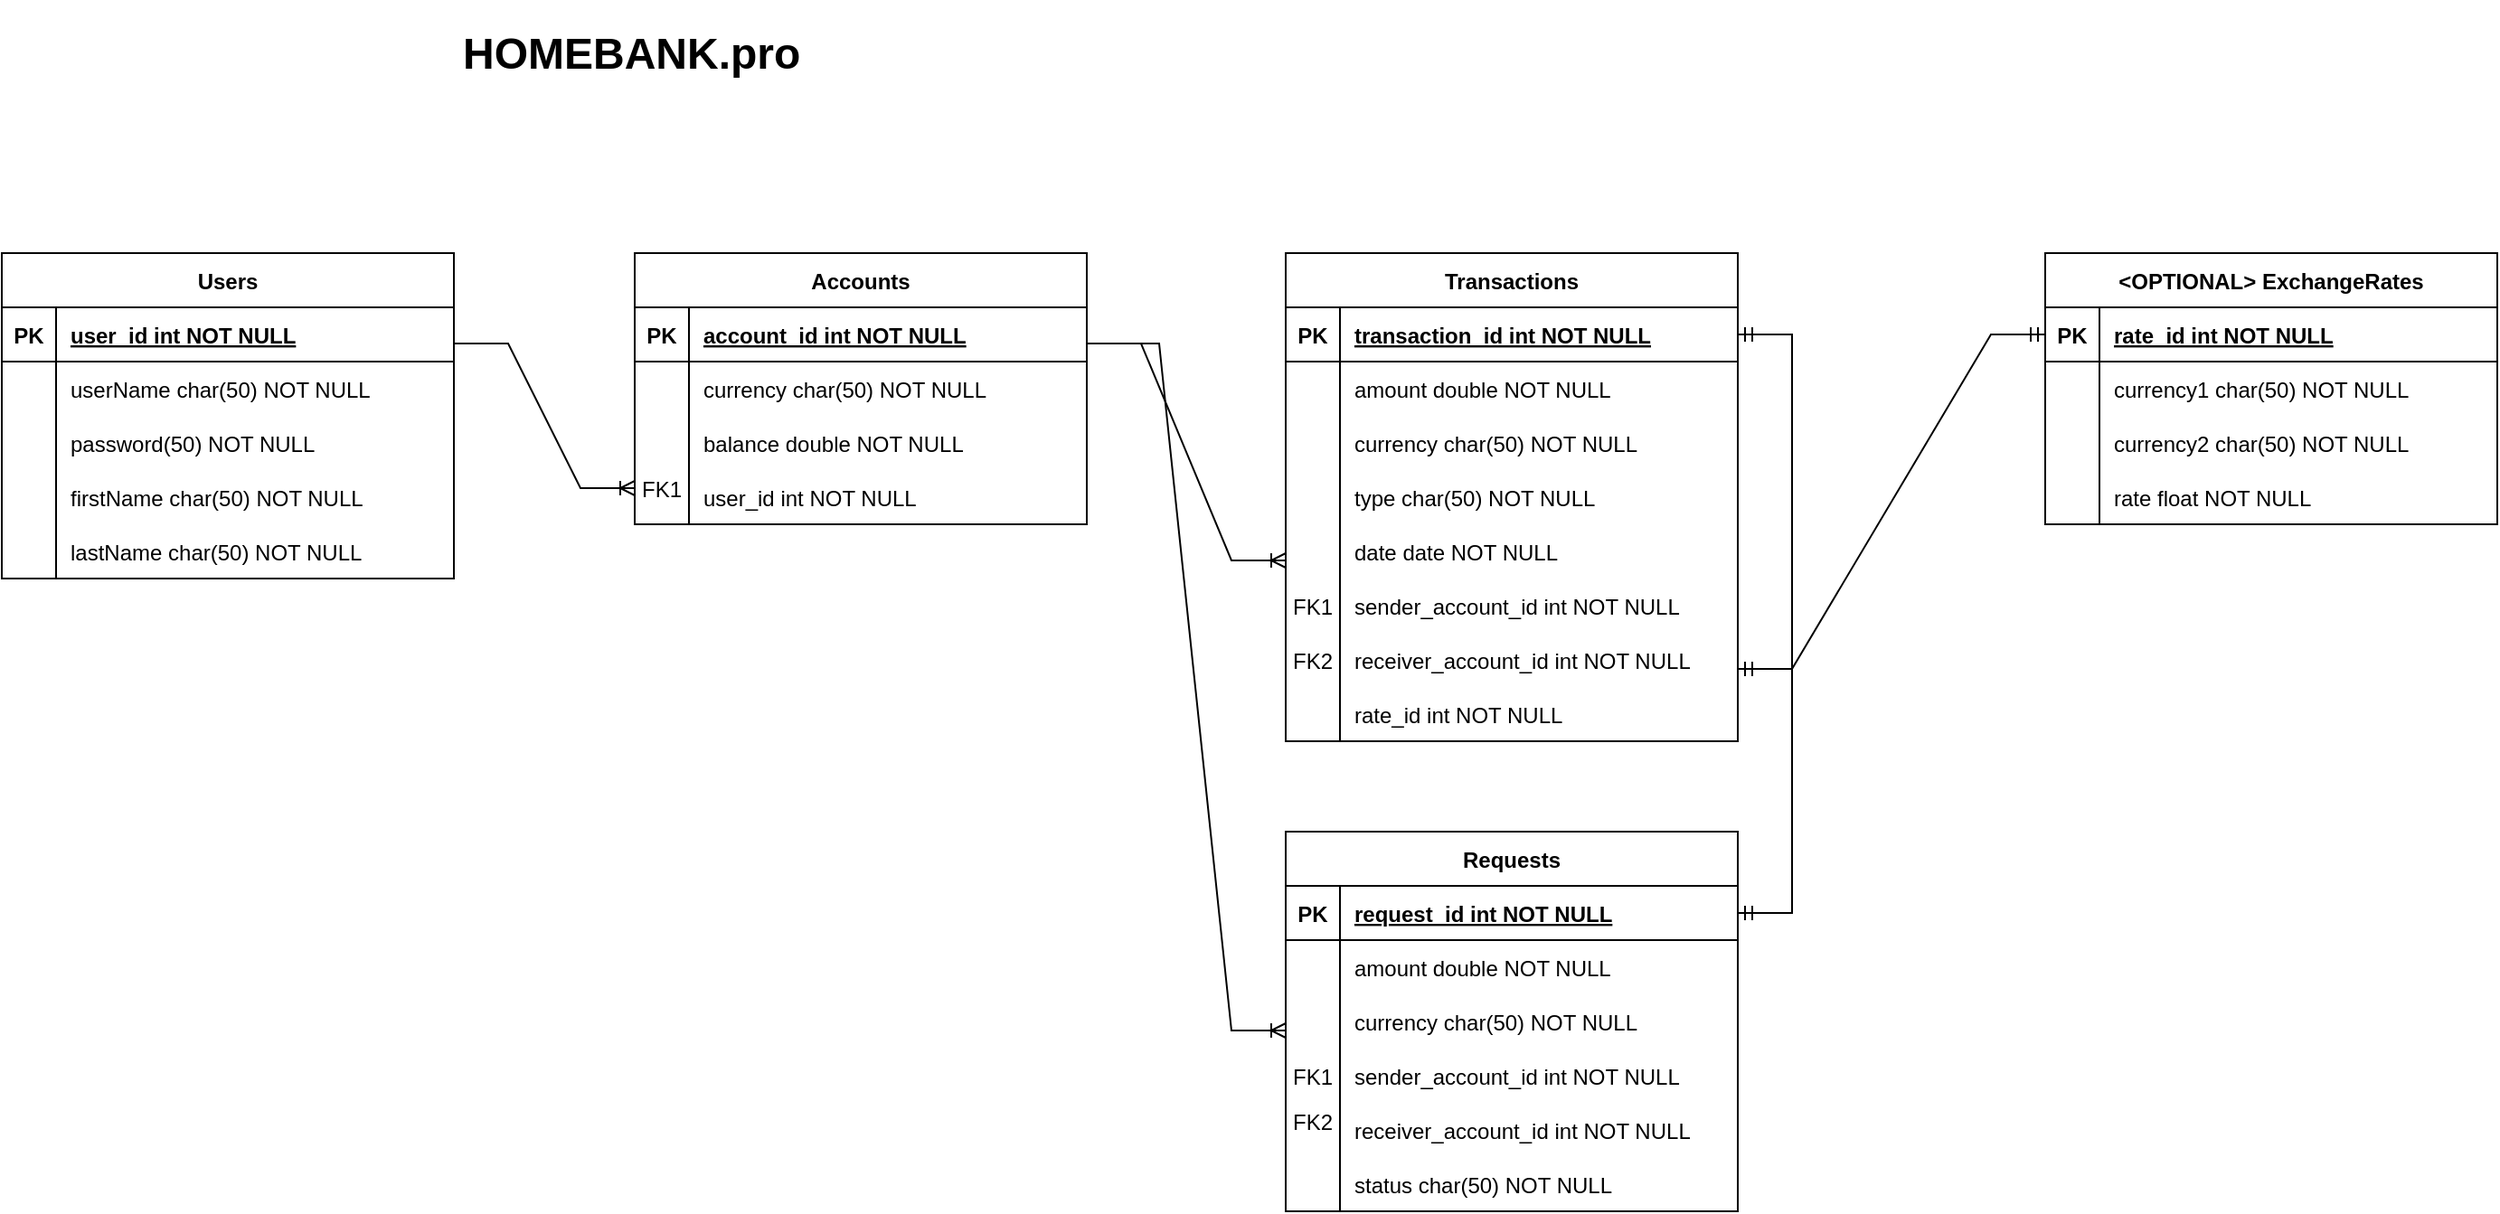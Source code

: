 <mxfile version="21.3.7" type="device">
  <diagram id="R2lEEEUBdFMjLlhIrx00" name="Page-1">
    <mxGraphModel dx="2074" dy="1204" grid="1" gridSize="10" guides="1" tooltips="1" connect="1" arrows="1" fold="1" page="1" pageScale="1" pageWidth="850" pageHeight="1100" math="0" shadow="0" extFonts="Permanent Marker^https://fonts.googleapis.com/css?family=Permanent+Marker">
      <root>
        <mxCell id="0" />
        <mxCell id="1" parent="0" />
        <mxCell id="6M8Q-YoqZI0m9Wk9t9HB-1" value="&lt;h1&gt;HOMEBANK.pro&lt;/h1&gt;&lt;p&gt;&lt;br&gt;&lt;/p&gt;" style="text;html=1;strokeColor=none;fillColor=none;spacing=5;spacingTop=-20;whiteSpace=wrap;overflow=hidden;rounded=0;" parent="1" vertex="1">
          <mxGeometry x="340" y="520" width="200" height="120" as="geometry" />
        </mxCell>
        <mxCell id="6M8Q-YoqZI0m9Wk9t9HB-2" value="Users" style="shape=table;startSize=30;container=1;collapsible=1;childLayout=tableLayout;fixedRows=1;rowLines=0;fontStyle=1;align=center;resizeLast=1;" parent="1" vertex="1">
          <mxGeometry x="90" y="650" width="250" height="180" as="geometry" />
        </mxCell>
        <mxCell id="6M8Q-YoqZI0m9Wk9t9HB-3" value="" style="shape=partialRectangle;collapsible=0;dropTarget=0;pointerEvents=0;fillColor=none;points=[[0,0.5],[1,0.5]];portConstraint=eastwest;top=0;left=0;right=0;bottom=1;" parent="6M8Q-YoqZI0m9Wk9t9HB-2" vertex="1">
          <mxGeometry y="30" width="250" height="30" as="geometry" />
        </mxCell>
        <mxCell id="6M8Q-YoqZI0m9Wk9t9HB-4" value="PK" style="shape=partialRectangle;overflow=hidden;connectable=0;fillColor=none;top=0;left=0;bottom=0;right=0;fontStyle=1;" parent="6M8Q-YoqZI0m9Wk9t9HB-3" vertex="1">
          <mxGeometry width="30" height="30" as="geometry">
            <mxRectangle width="30" height="30" as="alternateBounds" />
          </mxGeometry>
        </mxCell>
        <mxCell id="6M8Q-YoqZI0m9Wk9t9HB-5" value="user_id int NOT NULL " style="shape=partialRectangle;overflow=hidden;connectable=0;fillColor=none;top=0;left=0;bottom=0;right=0;align=left;spacingLeft=6;fontStyle=5;" parent="6M8Q-YoqZI0m9Wk9t9HB-3" vertex="1">
          <mxGeometry x="30" width="220" height="30" as="geometry">
            <mxRectangle width="220" height="30" as="alternateBounds" />
          </mxGeometry>
        </mxCell>
        <mxCell id="6M8Q-YoqZI0m9Wk9t9HB-6" value="" style="shape=partialRectangle;collapsible=0;dropTarget=0;pointerEvents=0;fillColor=none;points=[[0,0.5],[1,0.5]];portConstraint=eastwest;top=0;left=0;right=0;bottom=0;" parent="6M8Q-YoqZI0m9Wk9t9HB-2" vertex="1">
          <mxGeometry y="60" width="250" height="30" as="geometry" />
        </mxCell>
        <mxCell id="6M8Q-YoqZI0m9Wk9t9HB-7" value="" style="shape=partialRectangle;overflow=hidden;connectable=0;fillColor=none;top=0;left=0;bottom=0;right=0;" parent="6M8Q-YoqZI0m9Wk9t9HB-6" vertex="1">
          <mxGeometry width="30" height="30" as="geometry">
            <mxRectangle width="30" height="30" as="alternateBounds" />
          </mxGeometry>
        </mxCell>
        <mxCell id="6M8Q-YoqZI0m9Wk9t9HB-8" value="userName char(50) NOT NULL" style="shape=partialRectangle;overflow=hidden;connectable=0;fillColor=none;top=0;left=0;bottom=0;right=0;align=left;spacingLeft=6;" parent="6M8Q-YoqZI0m9Wk9t9HB-6" vertex="1">
          <mxGeometry x="30" width="220" height="30" as="geometry">
            <mxRectangle width="220" height="30" as="alternateBounds" />
          </mxGeometry>
        </mxCell>
        <mxCell id="6M8Q-YoqZI0m9Wk9t9HB-37" value="" style="shape=partialRectangle;collapsible=0;dropTarget=0;pointerEvents=0;fillColor=none;points=[[0,0.5],[1,0.5]];portConstraint=eastwest;top=0;left=0;right=0;bottom=0;" parent="6M8Q-YoqZI0m9Wk9t9HB-2" vertex="1">
          <mxGeometry y="90" width="250" height="30" as="geometry" />
        </mxCell>
        <mxCell id="6M8Q-YoqZI0m9Wk9t9HB-38" value="" style="shape=partialRectangle;overflow=hidden;connectable=0;fillColor=none;top=0;left=0;bottom=0;right=0;" parent="6M8Q-YoqZI0m9Wk9t9HB-37" vertex="1">
          <mxGeometry width="30" height="30" as="geometry">
            <mxRectangle width="30" height="30" as="alternateBounds" />
          </mxGeometry>
        </mxCell>
        <mxCell id="6M8Q-YoqZI0m9Wk9t9HB-39" value="password(50) NOT NULL" style="shape=partialRectangle;overflow=hidden;connectable=0;fillColor=none;top=0;left=0;bottom=0;right=0;align=left;spacingLeft=6;" parent="6M8Q-YoqZI0m9Wk9t9HB-37" vertex="1">
          <mxGeometry x="30" width="220" height="30" as="geometry">
            <mxRectangle width="220" height="30" as="alternateBounds" />
          </mxGeometry>
        </mxCell>
        <mxCell id="6M8Q-YoqZI0m9Wk9t9HB-40" value="" style="shape=partialRectangle;collapsible=0;dropTarget=0;pointerEvents=0;fillColor=none;points=[[0,0.5],[1,0.5]];portConstraint=eastwest;top=0;left=0;right=0;bottom=0;" parent="6M8Q-YoqZI0m9Wk9t9HB-2" vertex="1">
          <mxGeometry y="120" width="250" height="30" as="geometry" />
        </mxCell>
        <mxCell id="6M8Q-YoqZI0m9Wk9t9HB-41" value="" style="shape=partialRectangle;overflow=hidden;connectable=0;fillColor=none;top=0;left=0;bottom=0;right=0;" parent="6M8Q-YoqZI0m9Wk9t9HB-40" vertex="1">
          <mxGeometry width="30" height="30" as="geometry">
            <mxRectangle width="30" height="30" as="alternateBounds" />
          </mxGeometry>
        </mxCell>
        <mxCell id="6M8Q-YoqZI0m9Wk9t9HB-42" value="firstName char(50) NOT NULL" style="shape=partialRectangle;overflow=hidden;connectable=0;fillColor=none;top=0;left=0;bottom=0;right=0;align=left;spacingLeft=6;" parent="6M8Q-YoqZI0m9Wk9t9HB-40" vertex="1">
          <mxGeometry x="30" width="220" height="30" as="geometry">
            <mxRectangle width="220" height="30" as="alternateBounds" />
          </mxGeometry>
        </mxCell>
        <mxCell id="6M8Q-YoqZI0m9Wk9t9HB-43" value="" style="shape=partialRectangle;collapsible=0;dropTarget=0;pointerEvents=0;fillColor=none;points=[[0,0.5],[1,0.5]];portConstraint=eastwest;top=0;left=0;right=0;bottom=0;" parent="6M8Q-YoqZI0m9Wk9t9HB-2" vertex="1">
          <mxGeometry y="150" width="250" height="30" as="geometry" />
        </mxCell>
        <mxCell id="6M8Q-YoqZI0m9Wk9t9HB-44" value="" style="shape=partialRectangle;overflow=hidden;connectable=0;fillColor=none;top=0;left=0;bottom=0;right=0;" parent="6M8Q-YoqZI0m9Wk9t9HB-43" vertex="1">
          <mxGeometry width="30" height="30" as="geometry">
            <mxRectangle width="30" height="30" as="alternateBounds" />
          </mxGeometry>
        </mxCell>
        <mxCell id="6M8Q-YoqZI0m9Wk9t9HB-45" value="lastName char(50) NOT NULL" style="shape=partialRectangle;overflow=hidden;connectable=0;fillColor=none;top=0;left=0;bottom=0;right=0;align=left;spacingLeft=6;" parent="6M8Q-YoqZI0m9Wk9t9HB-43" vertex="1">
          <mxGeometry x="30" width="220" height="30" as="geometry">
            <mxRectangle width="220" height="30" as="alternateBounds" />
          </mxGeometry>
        </mxCell>
        <mxCell id="6M8Q-YoqZI0m9Wk9t9HB-9" value="Accounts" style="shape=table;startSize=30;container=1;collapsible=1;childLayout=tableLayout;fixedRows=1;rowLines=0;fontStyle=1;align=center;resizeLast=1;" parent="1" vertex="1">
          <mxGeometry x="440" y="650" width="250" height="150" as="geometry" />
        </mxCell>
        <mxCell id="6M8Q-YoqZI0m9Wk9t9HB-10" value="" style="shape=partialRectangle;collapsible=0;dropTarget=0;pointerEvents=0;fillColor=none;points=[[0,0.5],[1,0.5]];portConstraint=eastwest;top=0;left=0;right=0;bottom=1;" parent="6M8Q-YoqZI0m9Wk9t9HB-9" vertex="1">
          <mxGeometry y="30" width="250" height="30" as="geometry" />
        </mxCell>
        <mxCell id="6M8Q-YoqZI0m9Wk9t9HB-11" value="PK" style="shape=partialRectangle;overflow=hidden;connectable=0;fillColor=none;top=0;left=0;bottom=0;right=0;fontStyle=1;" parent="6M8Q-YoqZI0m9Wk9t9HB-10" vertex="1">
          <mxGeometry width="30" height="30" as="geometry">
            <mxRectangle width="30" height="30" as="alternateBounds" />
          </mxGeometry>
        </mxCell>
        <mxCell id="6M8Q-YoqZI0m9Wk9t9HB-12" value="account_id int NOT NULL " style="shape=partialRectangle;overflow=hidden;connectable=0;fillColor=none;top=0;left=0;bottom=0;right=0;align=left;spacingLeft=6;fontStyle=5;" parent="6M8Q-YoqZI0m9Wk9t9HB-10" vertex="1">
          <mxGeometry x="30" width="220" height="30" as="geometry">
            <mxRectangle width="220" height="30" as="alternateBounds" />
          </mxGeometry>
        </mxCell>
        <mxCell id="6M8Q-YoqZI0m9Wk9t9HB-13" value="" style="shape=partialRectangle;collapsible=0;dropTarget=0;pointerEvents=0;fillColor=none;points=[[0,0.5],[1,0.5]];portConstraint=eastwest;top=0;left=0;right=0;bottom=0;" parent="6M8Q-YoqZI0m9Wk9t9HB-9" vertex="1">
          <mxGeometry y="60" width="250" height="30" as="geometry" />
        </mxCell>
        <mxCell id="6M8Q-YoqZI0m9Wk9t9HB-14" value="" style="shape=partialRectangle;overflow=hidden;connectable=0;fillColor=none;top=0;left=0;bottom=0;right=0;" parent="6M8Q-YoqZI0m9Wk9t9HB-13" vertex="1">
          <mxGeometry width="30" height="30" as="geometry">
            <mxRectangle width="30" height="30" as="alternateBounds" />
          </mxGeometry>
        </mxCell>
        <mxCell id="6M8Q-YoqZI0m9Wk9t9HB-15" value="currency char(50) NOT NULL" style="shape=partialRectangle;overflow=hidden;connectable=0;fillColor=none;top=0;left=0;bottom=0;right=0;align=left;spacingLeft=6;" parent="6M8Q-YoqZI0m9Wk9t9HB-13" vertex="1">
          <mxGeometry x="30" width="220" height="30" as="geometry">
            <mxRectangle width="220" height="30" as="alternateBounds" />
          </mxGeometry>
        </mxCell>
        <mxCell id="6M8Q-YoqZI0m9Wk9t9HB-56" value="" style="shape=partialRectangle;collapsible=0;dropTarget=0;pointerEvents=0;fillColor=none;points=[[0,0.5],[1,0.5]];portConstraint=eastwest;top=0;left=0;right=0;bottom=0;" parent="6M8Q-YoqZI0m9Wk9t9HB-9" vertex="1">
          <mxGeometry y="90" width="250" height="30" as="geometry" />
        </mxCell>
        <mxCell id="6M8Q-YoqZI0m9Wk9t9HB-57" value="" style="shape=partialRectangle;overflow=hidden;connectable=0;fillColor=none;top=0;left=0;bottom=0;right=0;" parent="6M8Q-YoqZI0m9Wk9t9HB-56" vertex="1">
          <mxGeometry width="30" height="30" as="geometry">
            <mxRectangle width="30" height="30" as="alternateBounds" />
          </mxGeometry>
        </mxCell>
        <mxCell id="6M8Q-YoqZI0m9Wk9t9HB-58" value="balance double NOT NULL" style="shape=partialRectangle;overflow=hidden;connectable=0;fillColor=none;top=0;left=0;bottom=0;right=0;align=left;spacingLeft=6;" parent="6M8Q-YoqZI0m9Wk9t9HB-56" vertex="1">
          <mxGeometry x="30" width="220" height="30" as="geometry">
            <mxRectangle width="220" height="30" as="alternateBounds" />
          </mxGeometry>
        </mxCell>
        <mxCell id="6M8Q-YoqZI0m9Wk9t9HB-75" value="" style="shape=partialRectangle;collapsible=0;dropTarget=0;pointerEvents=0;fillColor=none;points=[[0,0.5],[1,0.5]];portConstraint=eastwest;top=0;left=0;right=0;bottom=0;" parent="6M8Q-YoqZI0m9Wk9t9HB-9" vertex="1">
          <mxGeometry y="120" width="250" height="30" as="geometry" />
        </mxCell>
        <mxCell id="6M8Q-YoqZI0m9Wk9t9HB-76" value="" style="shape=partialRectangle;overflow=hidden;connectable=0;fillColor=none;top=0;left=0;bottom=0;right=0;" parent="6M8Q-YoqZI0m9Wk9t9HB-75" vertex="1">
          <mxGeometry width="30" height="30" as="geometry">
            <mxRectangle width="30" height="30" as="alternateBounds" />
          </mxGeometry>
        </mxCell>
        <mxCell id="6M8Q-YoqZI0m9Wk9t9HB-77" value="user_id int NOT NULL" style="shape=partialRectangle;overflow=hidden;connectable=0;fillColor=none;top=0;left=0;bottom=0;right=0;align=left;spacingLeft=6;" parent="6M8Q-YoqZI0m9Wk9t9HB-75" vertex="1">
          <mxGeometry x="30" width="220" height="30" as="geometry">
            <mxRectangle width="220" height="30" as="alternateBounds" />
          </mxGeometry>
        </mxCell>
        <mxCell id="6M8Q-YoqZI0m9Wk9t9HB-16" value="Transactions" style="shape=table;startSize=30;container=1;collapsible=1;childLayout=tableLayout;fixedRows=1;rowLines=0;fontStyle=1;align=center;resizeLast=1;" parent="1" vertex="1">
          <mxGeometry x="800" y="650" width="250" height="270" as="geometry" />
        </mxCell>
        <mxCell id="6M8Q-YoqZI0m9Wk9t9HB-17" value="" style="shape=partialRectangle;collapsible=0;dropTarget=0;pointerEvents=0;fillColor=none;points=[[0,0.5],[1,0.5]];portConstraint=eastwest;top=0;left=0;right=0;bottom=1;" parent="6M8Q-YoqZI0m9Wk9t9HB-16" vertex="1">
          <mxGeometry y="30" width="250" height="30" as="geometry" />
        </mxCell>
        <mxCell id="6M8Q-YoqZI0m9Wk9t9HB-18" value="PK" style="shape=partialRectangle;overflow=hidden;connectable=0;fillColor=none;top=0;left=0;bottom=0;right=0;fontStyle=1;" parent="6M8Q-YoqZI0m9Wk9t9HB-17" vertex="1">
          <mxGeometry width="30" height="30" as="geometry">
            <mxRectangle width="30" height="30" as="alternateBounds" />
          </mxGeometry>
        </mxCell>
        <mxCell id="6M8Q-YoqZI0m9Wk9t9HB-19" value="transaction_id int NOT NULL " style="shape=partialRectangle;overflow=hidden;connectable=0;fillColor=none;top=0;left=0;bottom=0;right=0;align=left;spacingLeft=6;fontStyle=5;" parent="6M8Q-YoqZI0m9Wk9t9HB-17" vertex="1">
          <mxGeometry x="30" width="220" height="30" as="geometry">
            <mxRectangle width="220" height="30" as="alternateBounds" />
          </mxGeometry>
        </mxCell>
        <mxCell id="6M8Q-YoqZI0m9Wk9t9HB-20" value="" style="shape=partialRectangle;collapsible=0;dropTarget=0;pointerEvents=0;fillColor=none;points=[[0,0.5],[1,0.5]];portConstraint=eastwest;top=0;left=0;right=0;bottom=0;" parent="6M8Q-YoqZI0m9Wk9t9HB-16" vertex="1">
          <mxGeometry y="60" width="250" height="30" as="geometry" />
        </mxCell>
        <mxCell id="6M8Q-YoqZI0m9Wk9t9HB-21" value="" style="shape=partialRectangle;overflow=hidden;connectable=0;fillColor=none;top=0;left=0;bottom=0;right=0;" parent="6M8Q-YoqZI0m9Wk9t9HB-20" vertex="1">
          <mxGeometry width="30" height="30" as="geometry">
            <mxRectangle width="30" height="30" as="alternateBounds" />
          </mxGeometry>
        </mxCell>
        <mxCell id="6M8Q-YoqZI0m9Wk9t9HB-22" value="amount double NOT NULL" style="shape=partialRectangle;overflow=hidden;connectable=0;fillColor=none;top=0;left=0;bottom=0;right=0;align=left;spacingLeft=6;" parent="6M8Q-YoqZI0m9Wk9t9HB-20" vertex="1">
          <mxGeometry x="30" width="220" height="30" as="geometry">
            <mxRectangle width="220" height="30" as="alternateBounds" />
          </mxGeometry>
        </mxCell>
        <mxCell id="T_28VickVFMxfpK12If6-2" value="" style="shape=partialRectangle;collapsible=0;dropTarget=0;pointerEvents=0;fillColor=none;points=[[0,0.5],[1,0.5]];portConstraint=eastwest;top=0;left=0;right=0;bottom=0;" vertex="1" parent="6M8Q-YoqZI0m9Wk9t9HB-16">
          <mxGeometry y="90" width="250" height="30" as="geometry" />
        </mxCell>
        <mxCell id="T_28VickVFMxfpK12If6-3" value="" style="shape=partialRectangle;overflow=hidden;connectable=0;fillColor=none;top=0;left=0;bottom=0;right=0;" vertex="1" parent="T_28VickVFMxfpK12If6-2">
          <mxGeometry width="30" height="30" as="geometry">
            <mxRectangle width="30" height="30" as="alternateBounds" />
          </mxGeometry>
        </mxCell>
        <mxCell id="T_28VickVFMxfpK12If6-4" value="currency char(50) NOT NULL" style="shape=partialRectangle;overflow=hidden;connectable=0;fillColor=none;top=0;left=0;bottom=0;right=0;align=left;spacingLeft=6;" vertex="1" parent="T_28VickVFMxfpK12If6-2">
          <mxGeometry x="30" width="220" height="30" as="geometry">
            <mxRectangle width="220" height="30" as="alternateBounds" />
          </mxGeometry>
        </mxCell>
        <mxCell id="6M8Q-YoqZI0m9Wk9t9HB-59" value="" style="shape=partialRectangle;collapsible=0;dropTarget=0;pointerEvents=0;fillColor=none;points=[[0,0.5],[1,0.5]];portConstraint=eastwest;top=0;left=0;right=0;bottom=0;" parent="6M8Q-YoqZI0m9Wk9t9HB-16" vertex="1">
          <mxGeometry y="120" width="250" height="30" as="geometry" />
        </mxCell>
        <mxCell id="6M8Q-YoqZI0m9Wk9t9HB-60" value="" style="shape=partialRectangle;overflow=hidden;connectable=0;fillColor=none;top=0;left=0;bottom=0;right=0;" parent="6M8Q-YoqZI0m9Wk9t9HB-59" vertex="1">
          <mxGeometry width="30" height="30" as="geometry">
            <mxRectangle width="30" height="30" as="alternateBounds" />
          </mxGeometry>
        </mxCell>
        <mxCell id="6M8Q-YoqZI0m9Wk9t9HB-61" value="type char(50) NOT NULL" style="shape=partialRectangle;overflow=hidden;connectable=0;fillColor=none;top=0;left=0;bottom=0;right=0;align=left;spacingLeft=6;" parent="6M8Q-YoqZI0m9Wk9t9HB-59" vertex="1">
          <mxGeometry x="30" width="220" height="30" as="geometry">
            <mxRectangle width="220" height="30" as="alternateBounds" />
          </mxGeometry>
        </mxCell>
        <mxCell id="6M8Q-YoqZI0m9Wk9t9HB-62" value="" style="shape=partialRectangle;collapsible=0;dropTarget=0;pointerEvents=0;fillColor=none;points=[[0,0.5],[1,0.5]];portConstraint=eastwest;top=0;left=0;right=0;bottom=0;" parent="6M8Q-YoqZI0m9Wk9t9HB-16" vertex="1">
          <mxGeometry y="150" width="250" height="30" as="geometry" />
        </mxCell>
        <mxCell id="6M8Q-YoqZI0m9Wk9t9HB-63" value="" style="shape=partialRectangle;overflow=hidden;connectable=0;fillColor=none;top=0;left=0;bottom=0;right=0;" parent="6M8Q-YoqZI0m9Wk9t9HB-62" vertex="1">
          <mxGeometry width="30" height="30" as="geometry">
            <mxRectangle width="30" height="30" as="alternateBounds" />
          </mxGeometry>
        </mxCell>
        <mxCell id="6M8Q-YoqZI0m9Wk9t9HB-64" value="date date NOT NULL" style="shape=partialRectangle;overflow=hidden;connectable=0;fillColor=none;top=0;left=0;bottom=0;right=0;align=left;spacingLeft=6;" parent="6M8Q-YoqZI0m9Wk9t9HB-62" vertex="1">
          <mxGeometry x="30" width="220" height="30" as="geometry">
            <mxRectangle width="220" height="30" as="alternateBounds" />
          </mxGeometry>
        </mxCell>
        <mxCell id="6M8Q-YoqZI0m9Wk9t9HB-81" value="" style="shape=partialRectangle;collapsible=0;dropTarget=0;pointerEvents=0;fillColor=none;points=[[0,0.5],[1,0.5]];portConstraint=eastwest;top=0;left=0;right=0;bottom=0;" parent="6M8Q-YoqZI0m9Wk9t9HB-16" vertex="1">
          <mxGeometry y="180" width="250" height="30" as="geometry" />
        </mxCell>
        <mxCell id="6M8Q-YoqZI0m9Wk9t9HB-82" value="" style="shape=partialRectangle;overflow=hidden;connectable=0;fillColor=none;top=0;left=0;bottom=0;right=0;" parent="6M8Q-YoqZI0m9Wk9t9HB-81" vertex="1">
          <mxGeometry width="30" height="30" as="geometry">
            <mxRectangle width="30" height="30" as="alternateBounds" />
          </mxGeometry>
        </mxCell>
        <mxCell id="6M8Q-YoqZI0m9Wk9t9HB-83" value="sender_account_id int NOT NULL" style="shape=partialRectangle;overflow=hidden;connectable=0;fillColor=none;top=0;left=0;bottom=0;right=0;align=left;spacingLeft=6;" parent="6M8Q-YoqZI0m9Wk9t9HB-81" vertex="1">
          <mxGeometry x="30" width="220" height="30" as="geometry">
            <mxRectangle width="220" height="30" as="alternateBounds" />
          </mxGeometry>
        </mxCell>
        <mxCell id="6M8Q-YoqZI0m9Wk9t9HB-84" value="" style="shape=partialRectangle;collapsible=0;dropTarget=0;pointerEvents=0;fillColor=none;points=[[0,0.5],[1,0.5]];portConstraint=eastwest;top=0;left=0;right=0;bottom=0;" parent="6M8Q-YoqZI0m9Wk9t9HB-16" vertex="1">
          <mxGeometry y="210" width="250" height="30" as="geometry" />
        </mxCell>
        <mxCell id="6M8Q-YoqZI0m9Wk9t9HB-85" value="" style="shape=partialRectangle;overflow=hidden;connectable=0;fillColor=none;top=0;left=0;bottom=0;right=0;" parent="6M8Q-YoqZI0m9Wk9t9HB-84" vertex="1">
          <mxGeometry width="30" height="30" as="geometry">
            <mxRectangle width="30" height="30" as="alternateBounds" />
          </mxGeometry>
        </mxCell>
        <mxCell id="6M8Q-YoqZI0m9Wk9t9HB-86" value="receiver_account_id int NOT NULL" style="shape=partialRectangle;overflow=hidden;connectable=0;fillColor=none;top=0;left=0;bottom=0;right=0;align=left;spacingLeft=6;" parent="6M8Q-YoqZI0m9Wk9t9HB-84" vertex="1">
          <mxGeometry x="30" width="220" height="30" as="geometry">
            <mxRectangle width="220" height="30" as="alternateBounds" />
          </mxGeometry>
        </mxCell>
        <mxCell id="6M8Q-YoqZI0m9Wk9t9HB-97" value="" style="shape=partialRectangle;collapsible=0;dropTarget=0;pointerEvents=0;fillColor=none;points=[[0,0.5],[1,0.5]];portConstraint=eastwest;top=0;left=0;right=0;bottom=0;" parent="6M8Q-YoqZI0m9Wk9t9HB-16" vertex="1">
          <mxGeometry y="240" width="250" height="30" as="geometry" />
        </mxCell>
        <mxCell id="6M8Q-YoqZI0m9Wk9t9HB-98" value="" style="shape=partialRectangle;overflow=hidden;connectable=0;fillColor=none;top=0;left=0;bottom=0;right=0;" parent="6M8Q-YoqZI0m9Wk9t9HB-97" vertex="1">
          <mxGeometry width="30" height="30" as="geometry">
            <mxRectangle width="30" height="30" as="alternateBounds" />
          </mxGeometry>
        </mxCell>
        <mxCell id="6M8Q-YoqZI0m9Wk9t9HB-99" value="rate_id int NOT NULL" style="shape=partialRectangle;overflow=hidden;connectable=0;fillColor=none;top=0;left=0;bottom=0;right=0;align=left;spacingLeft=6;" parent="6M8Q-YoqZI0m9Wk9t9HB-97" vertex="1">
          <mxGeometry x="30" width="220" height="30" as="geometry">
            <mxRectangle width="220" height="30" as="alternateBounds" />
          </mxGeometry>
        </mxCell>
        <mxCell id="6M8Q-YoqZI0m9Wk9t9HB-23" value="&lt;OPTIONAL&gt; ExchangeRates" style="shape=table;startSize=30;container=1;collapsible=1;childLayout=tableLayout;fixedRows=1;rowLines=0;fontStyle=1;align=center;resizeLast=1;" parent="1" vertex="1">
          <mxGeometry x="1220" y="650" width="250" height="150" as="geometry" />
        </mxCell>
        <mxCell id="6M8Q-YoqZI0m9Wk9t9HB-24" value="" style="shape=partialRectangle;collapsible=0;dropTarget=0;pointerEvents=0;fillColor=none;points=[[0,0.5],[1,0.5]];portConstraint=eastwest;top=0;left=0;right=0;bottom=1;" parent="6M8Q-YoqZI0m9Wk9t9HB-23" vertex="1">
          <mxGeometry y="30" width="250" height="30" as="geometry" />
        </mxCell>
        <mxCell id="6M8Q-YoqZI0m9Wk9t9HB-25" value="PK" style="shape=partialRectangle;overflow=hidden;connectable=0;fillColor=none;top=0;left=0;bottom=0;right=0;fontStyle=1;" parent="6M8Q-YoqZI0m9Wk9t9HB-24" vertex="1">
          <mxGeometry width="30" height="30" as="geometry">
            <mxRectangle width="30" height="30" as="alternateBounds" />
          </mxGeometry>
        </mxCell>
        <mxCell id="6M8Q-YoqZI0m9Wk9t9HB-26" value="rate_id int NOT NULL " style="shape=partialRectangle;overflow=hidden;connectable=0;fillColor=none;top=0;left=0;bottom=0;right=0;align=left;spacingLeft=6;fontStyle=5;" parent="6M8Q-YoqZI0m9Wk9t9HB-24" vertex="1">
          <mxGeometry x="30" width="220" height="30" as="geometry">
            <mxRectangle width="220" height="30" as="alternateBounds" />
          </mxGeometry>
        </mxCell>
        <mxCell id="6M8Q-YoqZI0m9Wk9t9HB-27" value="" style="shape=partialRectangle;collapsible=0;dropTarget=0;pointerEvents=0;fillColor=none;points=[[0,0.5],[1,0.5]];portConstraint=eastwest;top=0;left=0;right=0;bottom=0;" parent="6M8Q-YoqZI0m9Wk9t9HB-23" vertex="1">
          <mxGeometry y="60" width="250" height="30" as="geometry" />
        </mxCell>
        <mxCell id="6M8Q-YoqZI0m9Wk9t9HB-28" value="" style="shape=partialRectangle;overflow=hidden;connectable=0;fillColor=none;top=0;left=0;bottom=0;right=0;" parent="6M8Q-YoqZI0m9Wk9t9HB-27" vertex="1">
          <mxGeometry width="30" height="30" as="geometry">
            <mxRectangle width="30" height="30" as="alternateBounds" />
          </mxGeometry>
        </mxCell>
        <mxCell id="6M8Q-YoqZI0m9Wk9t9HB-29" value="currency1 char(50) NOT NULL" style="shape=partialRectangle;overflow=hidden;connectable=0;fillColor=none;top=0;left=0;bottom=0;right=0;align=left;spacingLeft=6;" parent="6M8Q-YoqZI0m9Wk9t9HB-27" vertex="1">
          <mxGeometry x="30" width="220" height="30" as="geometry">
            <mxRectangle width="220" height="30" as="alternateBounds" />
          </mxGeometry>
        </mxCell>
        <mxCell id="6M8Q-YoqZI0m9Wk9t9HB-65" value="" style="shape=partialRectangle;collapsible=0;dropTarget=0;pointerEvents=0;fillColor=none;points=[[0,0.5],[1,0.5]];portConstraint=eastwest;top=0;left=0;right=0;bottom=0;" parent="6M8Q-YoqZI0m9Wk9t9HB-23" vertex="1">
          <mxGeometry y="90" width="250" height="30" as="geometry" />
        </mxCell>
        <mxCell id="6M8Q-YoqZI0m9Wk9t9HB-66" value="" style="shape=partialRectangle;overflow=hidden;connectable=0;fillColor=none;top=0;left=0;bottom=0;right=0;" parent="6M8Q-YoqZI0m9Wk9t9HB-65" vertex="1">
          <mxGeometry width="30" height="30" as="geometry">
            <mxRectangle width="30" height="30" as="alternateBounds" />
          </mxGeometry>
        </mxCell>
        <mxCell id="6M8Q-YoqZI0m9Wk9t9HB-67" value="currency2 char(50) NOT NULL" style="shape=partialRectangle;overflow=hidden;connectable=0;fillColor=none;top=0;left=0;bottom=0;right=0;align=left;spacingLeft=6;" parent="6M8Q-YoqZI0m9Wk9t9HB-65" vertex="1">
          <mxGeometry x="30" width="220" height="30" as="geometry">
            <mxRectangle width="220" height="30" as="alternateBounds" />
          </mxGeometry>
        </mxCell>
        <mxCell id="6M8Q-YoqZI0m9Wk9t9HB-69" value="" style="shape=partialRectangle;collapsible=0;dropTarget=0;pointerEvents=0;fillColor=none;points=[[0,0.5],[1,0.5]];portConstraint=eastwest;top=0;left=0;right=0;bottom=0;" parent="6M8Q-YoqZI0m9Wk9t9HB-23" vertex="1">
          <mxGeometry y="120" width="250" height="30" as="geometry" />
        </mxCell>
        <mxCell id="6M8Q-YoqZI0m9Wk9t9HB-70" value="" style="shape=partialRectangle;overflow=hidden;connectable=0;fillColor=none;top=0;left=0;bottom=0;right=0;" parent="6M8Q-YoqZI0m9Wk9t9HB-69" vertex="1">
          <mxGeometry width="30" height="30" as="geometry">
            <mxRectangle width="30" height="30" as="alternateBounds" />
          </mxGeometry>
        </mxCell>
        <mxCell id="6M8Q-YoqZI0m9Wk9t9HB-71" value="rate float NOT NULL" style="shape=partialRectangle;overflow=hidden;connectable=0;fillColor=none;top=0;left=0;bottom=0;right=0;align=left;spacingLeft=6;" parent="6M8Q-YoqZI0m9Wk9t9HB-69" vertex="1">
          <mxGeometry x="30" width="220" height="30" as="geometry">
            <mxRectangle width="220" height="30" as="alternateBounds" />
          </mxGeometry>
        </mxCell>
        <mxCell id="6M8Q-YoqZI0m9Wk9t9HB-73" value="" style="edgeStyle=entityRelationEdgeStyle;fontSize=12;html=1;endArrow=ERoneToMany;rounded=0;" parent="1" edge="1">
          <mxGeometry width="100" height="100" relative="1" as="geometry">
            <mxPoint x="340" y="700" as="sourcePoint" />
            <mxPoint x="440" y="780" as="targetPoint" />
          </mxGeometry>
        </mxCell>
        <mxCell id="6M8Q-YoqZI0m9Wk9t9HB-74" value="FK1" style="shape=partialRectangle;overflow=hidden;connectable=0;fillColor=none;top=0;left=0;bottom=0;right=0;" parent="1" vertex="1">
          <mxGeometry x="440" y="765" width="30" height="30" as="geometry">
            <mxRectangle width="30" height="30" as="alternateBounds" />
          </mxGeometry>
        </mxCell>
        <mxCell id="6M8Q-YoqZI0m9Wk9t9HB-79" value="" style="edgeStyle=entityRelationEdgeStyle;fontSize=12;html=1;endArrow=ERoneToMany;rounded=0;" parent="1" edge="1">
          <mxGeometry width="100" height="100" relative="1" as="geometry">
            <mxPoint x="690" y="700" as="sourcePoint" />
            <mxPoint x="800" y="820" as="targetPoint" />
          </mxGeometry>
        </mxCell>
        <mxCell id="6M8Q-YoqZI0m9Wk9t9HB-80" value="FK1" style="shape=partialRectangle;overflow=hidden;connectable=0;fillColor=none;top=0;left=0;bottom=0;right=0;" parent="1" vertex="1">
          <mxGeometry x="800" y="830" width="30" height="30" as="geometry">
            <mxRectangle width="30" height="30" as="alternateBounds" />
          </mxGeometry>
        </mxCell>
        <mxCell id="6M8Q-YoqZI0m9Wk9t9HB-95" value="" style="edgeStyle=entityRelationEdgeStyle;fontSize=12;html=1;endArrow=ERmandOne;startArrow=ERmandOne;rounded=0;entryX=0;entryY=0.5;entryDx=0;entryDy=0;" parent="1" target="6M8Q-YoqZI0m9Wk9t9HB-24" edge="1">
          <mxGeometry width="100" height="100" relative="1" as="geometry">
            <mxPoint x="1050" y="880" as="sourcePoint" />
            <mxPoint x="1190" y="750" as="targetPoint" />
          </mxGeometry>
        </mxCell>
        <mxCell id="6M8Q-YoqZI0m9Wk9t9HB-96" value="FK2" style="shape=partialRectangle;overflow=hidden;connectable=0;fillColor=none;top=0;left=0;bottom=0;right=0;" parent="1" vertex="1">
          <mxGeometry x="800" y="860" width="30" height="30" as="geometry">
            <mxRectangle width="30" height="30" as="alternateBounds" />
          </mxGeometry>
        </mxCell>
        <mxCell id="1nZojKbaYgnqp46X0k_--1" value="Requests" style="shape=table;startSize=30;container=1;collapsible=1;childLayout=tableLayout;fixedRows=1;rowLines=0;fontStyle=1;align=center;resizeLast=1;" parent="1" vertex="1">
          <mxGeometry x="800" y="970" width="250" height="210" as="geometry" />
        </mxCell>
        <mxCell id="1nZojKbaYgnqp46X0k_--2" value="" style="shape=partialRectangle;collapsible=0;dropTarget=0;pointerEvents=0;fillColor=none;points=[[0,0.5],[1,0.5]];portConstraint=eastwest;top=0;left=0;right=0;bottom=1;" parent="1nZojKbaYgnqp46X0k_--1" vertex="1">
          <mxGeometry y="30" width="250" height="30" as="geometry" />
        </mxCell>
        <mxCell id="1nZojKbaYgnqp46X0k_--3" value="PK" style="shape=partialRectangle;overflow=hidden;connectable=0;fillColor=none;top=0;left=0;bottom=0;right=0;fontStyle=1;" parent="1nZojKbaYgnqp46X0k_--2" vertex="1">
          <mxGeometry width="30" height="30" as="geometry">
            <mxRectangle width="30" height="30" as="alternateBounds" />
          </mxGeometry>
        </mxCell>
        <mxCell id="1nZojKbaYgnqp46X0k_--4" value="request_id int NOT NULL " style="shape=partialRectangle;overflow=hidden;connectable=0;fillColor=none;top=0;left=0;bottom=0;right=0;align=left;spacingLeft=6;fontStyle=5;" parent="1nZojKbaYgnqp46X0k_--2" vertex="1">
          <mxGeometry x="30" width="220" height="30" as="geometry">
            <mxRectangle width="220" height="30" as="alternateBounds" />
          </mxGeometry>
        </mxCell>
        <mxCell id="1nZojKbaYgnqp46X0k_--8" value="" style="shape=partialRectangle;collapsible=0;dropTarget=0;pointerEvents=0;fillColor=none;points=[[0,0.5],[1,0.5]];portConstraint=eastwest;top=0;left=0;right=0;bottom=0;" parent="1nZojKbaYgnqp46X0k_--1" vertex="1">
          <mxGeometry y="60" width="250" height="30" as="geometry" />
        </mxCell>
        <mxCell id="1nZojKbaYgnqp46X0k_--9" value="" style="shape=partialRectangle;overflow=hidden;connectable=0;fillColor=none;top=0;left=0;bottom=0;right=0;" parent="1nZojKbaYgnqp46X0k_--8" vertex="1">
          <mxGeometry width="30" height="30" as="geometry">
            <mxRectangle width="30" height="30" as="alternateBounds" />
          </mxGeometry>
        </mxCell>
        <mxCell id="1nZojKbaYgnqp46X0k_--10" value="amount double NOT NULL" style="shape=partialRectangle;overflow=hidden;connectable=0;fillColor=none;top=0;left=0;bottom=0;right=0;align=left;spacingLeft=6;" parent="1nZojKbaYgnqp46X0k_--8" vertex="1">
          <mxGeometry x="30" width="220" height="30" as="geometry">
            <mxRectangle width="220" height="30" as="alternateBounds" />
          </mxGeometry>
        </mxCell>
        <mxCell id="1nZojKbaYgnqp46X0k_--5" value="" style="shape=partialRectangle;collapsible=0;dropTarget=0;pointerEvents=0;fillColor=none;points=[[0,0.5],[1,0.5]];portConstraint=eastwest;top=0;left=0;right=0;bottom=0;" parent="1nZojKbaYgnqp46X0k_--1" vertex="1">
          <mxGeometry y="90" width="250" height="30" as="geometry" />
        </mxCell>
        <mxCell id="1nZojKbaYgnqp46X0k_--6" value="" style="shape=partialRectangle;overflow=hidden;connectable=0;fillColor=none;top=0;left=0;bottom=0;right=0;" parent="1nZojKbaYgnqp46X0k_--5" vertex="1">
          <mxGeometry width="30" height="30" as="geometry">
            <mxRectangle width="30" height="30" as="alternateBounds" />
          </mxGeometry>
        </mxCell>
        <mxCell id="1nZojKbaYgnqp46X0k_--7" value="currency char(50) NOT NULL" style="shape=partialRectangle;overflow=hidden;connectable=0;fillColor=none;top=0;left=0;bottom=0;right=0;align=left;spacingLeft=6;" parent="1nZojKbaYgnqp46X0k_--5" vertex="1">
          <mxGeometry x="30" width="220" height="30" as="geometry">
            <mxRectangle width="220" height="30" as="alternateBounds" />
          </mxGeometry>
        </mxCell>
        <mxCell id="1nZojKbaYgnqp46X0k_--11" value="" style="shape=partialRectangle;collapsible=0;dropTarget=0;pointerEvents=0;fillColor=none;points=[[0,0.5],[1,0.5]];portConstraint=eastwest;top=0;left=0;right=0;bottom=0;" parent="1nZojKbaYgnqp46X0k_--1" vertex="1">
          <mxGeometry y="120" width="250" height="30" as="geometry" />
        </mxCell>
        <mxCell id="1nZojKbaYgnqp46X0k_--12" value="" style="shape=partialRectangle;overflow=hidden;connectable=0;fillColor=none;top=0;left=0;bottom=0;right=0;" parent="1nZojKbaYgnqp46X0k_--11" vertex="1">
          <mxGeometry width="30" height="30" as="geometry">
            <mxRectangle width="30" height="30" as="alternateBounds" />
          </mxGeometry>
        </mxCell>
        <mxCell id="1nZojKbaYgnqp46X0k_--13" value="sender_account_id int NOT NULL" style="shape=partialRectangle;overflow=hidden;connectable=0;fillColor=none;top=0;left=0;bottom=0;right=0;align=left;spacingLeft=6;" parent="1nZojKbaYgnqp46X0k_--11" vertex="1">
          <mxGeometry x="30" width="220" height="30" as="geometry">
            <mxRectangle width="220" height="30" as="alternateBounds" />
          </mxGeometry>
        </mxCell>
        <mxCell id="1nZojKbaYgnqp46X0k_--14" value="" style="shape=partialRectangle;collapsible=0;dropTarget=0;pointerEvents=0;fillColor=none;points=[[0,0.5],[1,0.5]];portConstraint=eastwest;top=0;left=0;right=0;bottom=0;" parent="1nZojKbaYgnqp46X0k_--1" vertex="1">
          <mxGeometry y="150" width="250" height="30" as="geometry" />
        </mxCell>
        <mxCell id="1nZojKbaYgnqp46X0k_--15" value="" style="shape=partialRectangle;overflow=hidden;connectable=0;fillColor=none;top=0;left=0;bottom=0;right=0;" parent="1nZojKbaYgnqp46X0k_--14" vertex="1">
          <mxGeometry width="30" height="30" as="geometry">
            <mxRectangle width="30" height="30" as="alternateBounds" />
          </mxGeometry>
        </mxCell>
        <mxCell id="1nZojKbaYgnqp46X0k_--16" value="receiver_account_id int NOT NULL" style="shape=partialRectangle;overflow=hidden;connectable=0;fillColor=none;top=0;left=0;bottom=0;right=0;align=left;spacingLeft=6;" parent="1nZojKbaYgnqp46X0k_--14" vertex="1">
          <mxGeometry x="30" width="220" height="30" as="geometry">
            <mxRectangle width="220" height="30" as="alternateBounds" />
          </mxGeometry>
        </mxCell>
        <mxCell id="1nZojKbaYgnqp46X0k_--21" value="" style="shape=partialRectangle;collapsible=0;dropTarget=0;pointerEvents=0;fillColor=none;points=[[0,0.5],[1,0.5]];portConstraint=eastwest;top=0;left=0;right=0;bottom=0;" parent="1nZojKbaYgnqp46X0k_--1" vertex="1">
          <mxGeometry y="180" width="250" height="30" as="geometry" />
        </mxCell>
        <mxCell id="1nZojKbaYgnqp46X0k_--22" value="" style="shape=partialRectangle;overflow=hidden;connectable=0;fillColor=none;top=0;left=0;bottom=0;right=0;" parent="1nZojKbaYgnqp46X0k_--21" vertex="1">
          <mxGeometry width="30" height="30" as="geometry">
            <mxRectangle width="30" height="30" as="alternateBounds" />
          </mxGeometry>
        </mxCell>
        <mxCell id="1nZojKbaYgnqp46X0k_--23" value="status char(50) NOT NULL" style="shape=partialRectangle;overflow=hidden;connectable=0;fillColor=none;top=0;left=0;bottom=0;right=0;align=left;spacingLeft=6;" parent="1nZojKbaYgnqp46X0k_--21" vertex="1">
          <mxGeometry x="30" width="220" height="30" as="geometry">
            <mxRectangle width="220" height="30" as="alternateBounds" />
          </mxGeometry>
        </mxCell>
        <mxCell id="1nZojKbaYgnqp46X0k_--17" value="FK1" style="shape=partialRectangle;overflow=hidden;connectable=0;fillColor=none;top=0;left=0;bottom=0;right=0;" parent="1" vertex="1">
          <mxGeometry x="800" y="1090" width="30" height="30" as="geometry">
            <mxRectangle width="30" height="30" as="alternateBounds" />
          </mxGeometry>
        </mxCell>
        <mxCell id="1nZojKbaYgnqp46X0k_--18" value="FK2" style="shape=partialRectangle;overflow=hidden;connectable=0;fillColor=none;top=0;left=0;bottom=0;right=0;" parent="1" vertex="1">
          <mxGeometry x="800" y="1115" width="30" height="30" as="geometry">
            <mxRectangle width="30" height="30" as="alternateBounds" />
          </mxGeometry>
        </mxCell>
        <mxCell id="1nZojKbaYgnqp46X0k_--20" value="" style="edgeStyle=entityRelationEdgeStyle;fontSize=12;html=1;endArrow=ERoneToMany;rounded=0;" parent="1" edge="1">
          <mxGeometry width="100" height="100" relative="1" as="geometry">
            <mxPoint x="700" y="700" as="sourcePoint" />
            <mxPoint x="800" y="1080" as="targetPoint" />
          </mxGeometry>
        </mxCell>
        <mxCell id="T_28VickVFMxfpK12If6-1" value="" style="edgeStyle=entityRelationEdgeStyle;fontSize=12;html=1;endArrow=ERmandOne;startArrow=ERmandOne;rounded=0;entryX=1;entryY=0.5;entryDx=0;entryDy=0;exitX=1;exitY=0.5;exitDx=0;exitDy=0;" edge="1" parent="1" source="1nZojKbaYgnqp46X0k_--2" target="6M8Q-YoqZI0m9Wk9t9HB-17">
          <mxGeometry width="100" height="100" relative="1" as="geometry">
            <mxPoint x="1050" y="1050" as="sourcePoint" />
            <mxPoint x="1150" y="950" as="targetPoint" />
          </mxGeometry>
        </mxCell>
      </root>
    </mxGraphModel>
  </diagram>
</mxfile>
